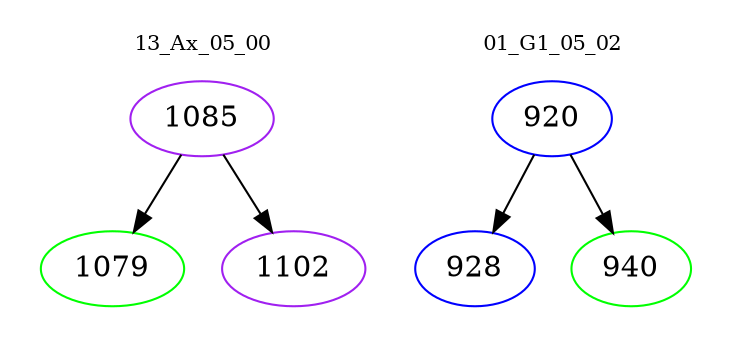 digraph{
subgraph cluster_0 {
color = white
label = "13_Ax_05_00";
fontsize=10;
T0_1085 [label="1085", color="purple"]
T0_1085 -> T0_1079 [color="black"]
T0_1079 [label="1079", color="green"]
T0_1085 -> T0_1102 [color="black"]
T0_1102 [label="1102", color="purple"]
}
subgraph cluster_1 {
color = white
label = "01_G1_05_02";
fontsize=10;
T1_920 [label="920", color="blue"]
T1_920 -> T1_928 [color="black"]
T1_928 [label="928", color="blue"]
T1_920 -> T1_940 [color="black"]
T1_940 [label="940", color="green"]
}
}
